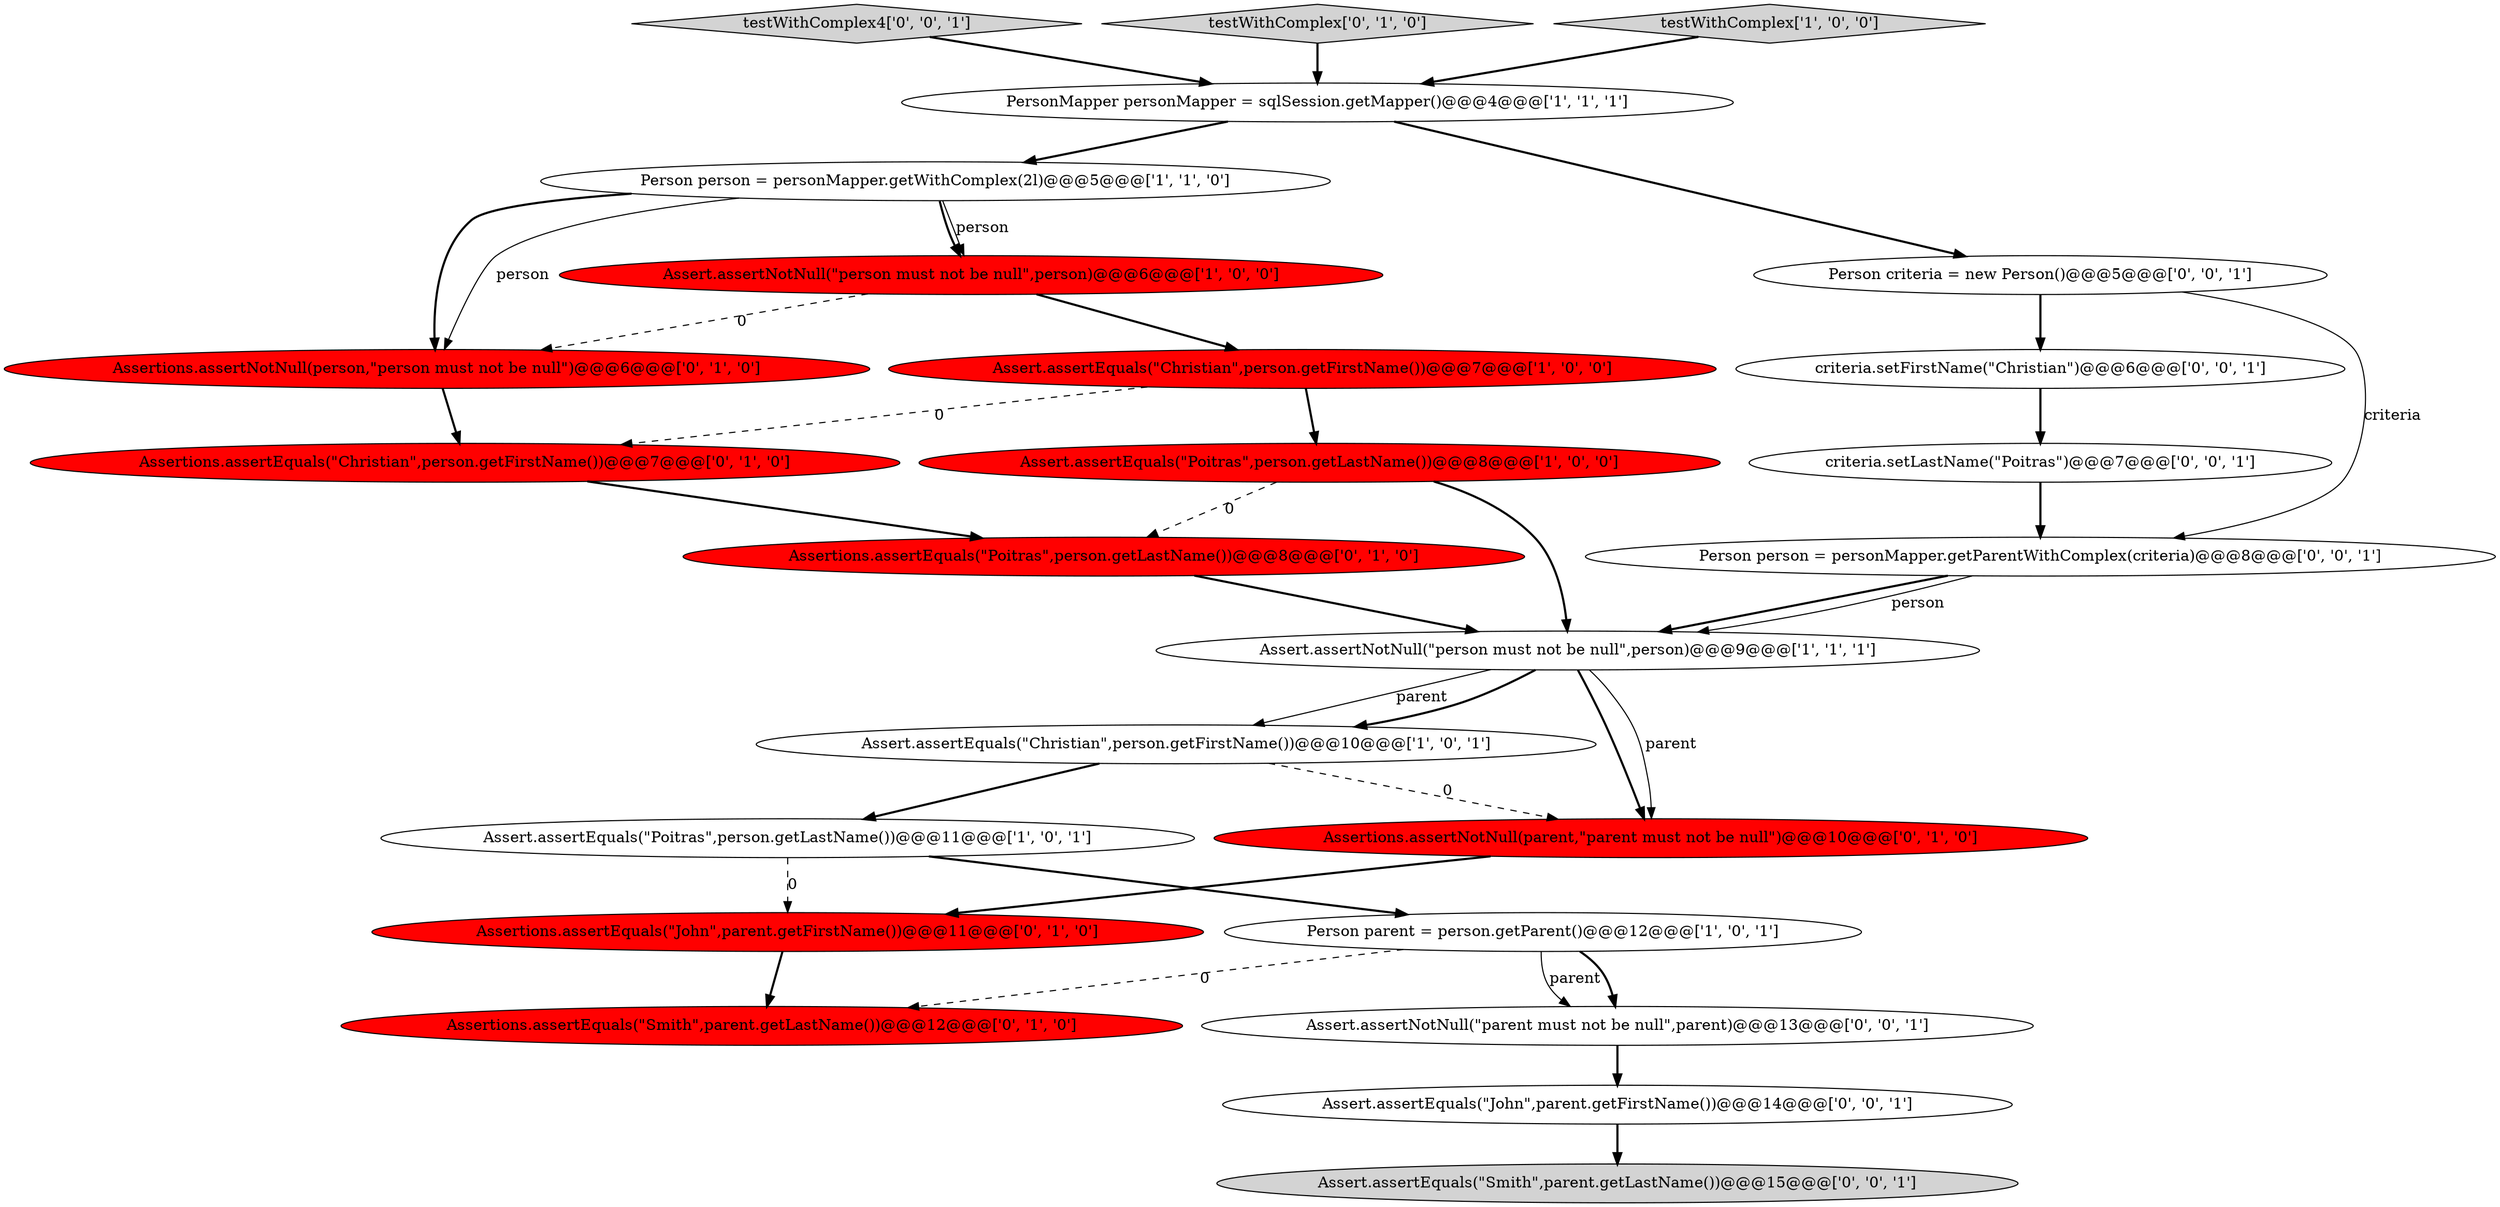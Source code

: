digraph {
12 [style = filled, label = "Assertions.assertEquals(\"John\",parent.getFirstName())@@@11@@@['0', '1', '0']", fillcolor = red, shape = ellipse image = "AAA1AAABBB2BBB"];
8 [style = filled, label = "Assert.assertEquals(\"Poitras\",person.getLastName())@@@11@@@['1', '0', '1']", fillcolor = white, shape = ellipse image = "AAA0AAABBB1BBB"];
22 [style = filled, label = "testWithComplex4['0', '0', '1']", fillcolor = lightgray, shape = diamond image = "AAA0AAABBB3BBB"];
0 [style = filled, label = "Assert.assertEquals(\"Christian\",person.getFirstName())@@@10@@@['1', '0', '1']", fillcolor = white, shape = ellipse image = "AAA0AAABBB1BBB"];
21 [style = filled, label = "criteria.setFirstName(\"Christian\")@@@6@@@['0', '0', '1']", fillcolor = white, shape = ellipse image = "AAA0AAABBB3BBB"];
14 [style = filled, label = "Assertions.assertNotNull(parent,\"parent must not be null\")@@@10@@@['0', '1', '0']", fillcolor = red, shape = ellipse image = "AAA1AAABBB2BBB"];
17 [style = filled, label = "criteria.setLastName(\"Poitras\")@@@7@@@['0', '0', '1']", fillcolor = white, shape = ellipse image = "AAA0AAABBB3BBB"];
24 [style = filled, label = "Assert.assertEquals(\"John\",parent.getFirstName())@@@14@@@['0', '0', '1']", fillcolor = white, shape = ellipse image = "AAA0AAABBB3BBB"];
3 [style = filled, label = "Assert.assertNotNull(\"person must not be null\",person)@@@9@@@['1', '1', '1']", fillcolor = white, shape = ellipse image = "AAA0AAABBB1BBB"];
13 [style = filled, label = "Assertions.assertEquals(\"Poitras\",person.getLastName())@@@8@@@['0', '1', '0']", fillcolor = red, shape = ellipse image = "AAA1AAABBB2BBB"];
10 [style = filled, label = "Assertions.assertEquals(\"Smith\",parent.getLastName())@@@12@@@['0', '1', '0']", fillcolor = red, shape = ellipse image = "AAA1AAABBB2BBB"];
2 [style = filled, label = "Assert.assertEquals(\"Poitras\",person.getLastName())@@@8@@@['1', '0', '0']", fillcolor = red, shape = ellipse image = "AAA1AAABBB1BBB"];
1 [style = filled, label = "Assert.assertEquals(\"Christian\",person.getFirstName())@@@7@@@['1', '0', '0']", fillcolor = red, shape = ellipse image = "AAA1AAABBB1BBB"];
6 [style = filled, label = "PersonMapper personMapper = sqlSession.getMapper()@@@4@@@['1', '1', '1']", fillcolor = white, shape = ellipse image = "AAA0AAABBB1BBB"];
5 [style = filled, label = "Person person = personMapper.getWithComplex(2l)@@@5@@@['1', '1', '0']", fillcolor = white, shape = ellipse image = "AAA0AAABBB1BBB"];
9 [style = filled, label = "Person parent = person.getParent()@@@12@@@['1', '0', '1']", fillcolor = white, shape = ellipse image = "AAA0AAABBB1BBB"];
18 [style = filled, label = "Person person = personMapper.getParentWithComplex(criteria)@@@8@@@['0', '0', '1']", fillcolor = white, shape = ellipse image = "AAA0AAABBB3BBB"];
20 [style = filled, label = "Assert.assertNotNull(\"parent must not be null\",parent)@@@13@@@['0', '0', '1']", fillcolor = white, shape = ellipse image = "AAA0AAABBB3BBB"];
15 [style = filled, label = "Assertions.assertNotNull(person,\"person must not be null\")@@@6@@@['0', '1', '0']", fillcolor = red, shape = ellipse image = "AAA1AAABBB2BBB"];
7 [style = filled, label = "Assert.assertNotNull(\"person must not be null\",person)@@@6@@@['1', '0', '0']", fillcolor = red, shape = ellipse image = "AAA1AAABBB1BBB"];
23 [style = filled, label = "Person criteria = new Person()@@@5@@@['0', '0', '1']", fillcolor = white, shape = ellipse image = "AAA0AAABBB3BBB"];
19 [style = filled, label = "Assert.assertEquals(\"Smith\",parent.getLastName())@@@15@@@['0', '0', '1']", fillcolor = lightgray, shape = ellipse image = "AAA0AAABBB3BBB"];
16 [style = filled, label = "Assertions.assertEquals(\"Christian\",person.getFirstName())@@@7@@@['0', '1', '0']", fillcolor = red, shape = ellipse image = "AAA1AAABBB2BBB"];
11 [style = filled, label = "testWithComplex['0', '1', '0']", fillcolor = lightgray, shape = diamond image = "AAA0AAABBB2BBB"];
4 [style = filled, label = "testWithComplex['1', '0', '0']", fillcolor = lightgray, shape = diamond image = "AAA0AAABBB1BBB"];
9->20 [style = solid, label="parent"];
18->3 [style = bold, label=""];
16->13 [style = bold, label=""];
9->10 [style = dashed, label="0"];
7->1 [style = bold, label=""];
24->19 [style = bold, label=""];
4->6 [style = bold, label=""];
18->3 [style = solid, label="person"];
3->0 [style = solid, label="parent"];
6->23 [style = bold, label=""];
2->3 [style = bold, label=""];
11->6 [style = bold, label=""];
3->14 [style = bold, label=""];
5->15 [style = bold, label=""];
8->12 [style = dashed, label="0"];
9->20 [style = bold, label=""];
15->16 [style = bold, label=""];
3->0 [style = bold, label=""];
0->14 [style = dashed, label="0"];
6->5 [style = bold, label=""];
12->10 [style = bold, label=""];
13->3 [style = bold, label=""];
23->21 [style = bold, label=""];
1->16 [style = dashed, label="0"];
2->13 [style = dashed, label="0"];
14->12 [style = bold, label=""];
23->18 [style = solid, label="criteria"];
0->8 [style = bold, label=""];
8->9 [style = bold, label=""];
7->15 [style = dashed, label="0"];
5->7 [style = bold, label=""];
1->2 [style = bold, label=""];
5->7 [style = solid, label="person"];
20->24 [style = bold, label=""];
21->17 [style = bold, label=""];
3->14 [style = solid, label="parent"];
17->18 [style = bold, label=""];
5->15 [style = solid, label="person"];
22->6 [style = bold, label=""];
}
